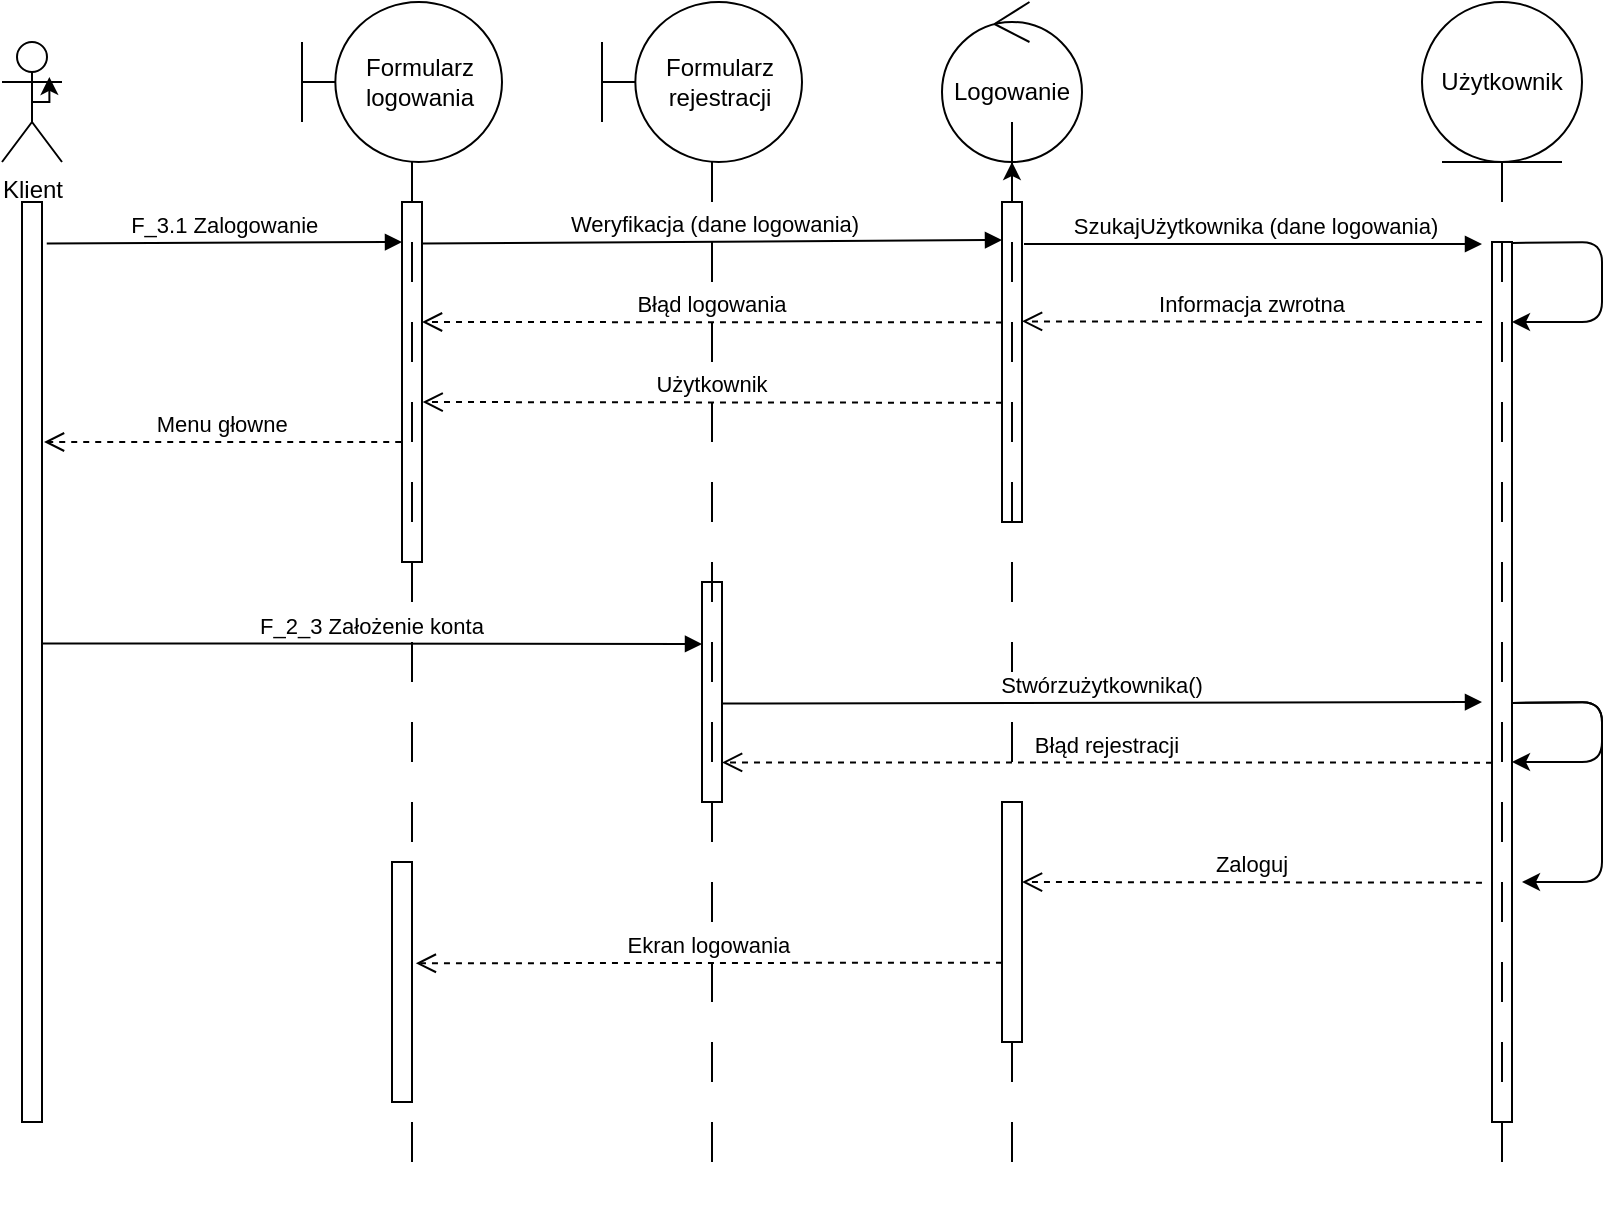 <mxfile version="14.0.1" type="device"><diagram id="kgpKYQtTHZ0yAKxKKP6v" name="Page-1"><mxGraphModel dx="898" dy="430" grid="1" gridSize="10" guides="1" tooltips="1" connect="1" arrows="1" fold="1" page="1" pageScale="1" pageWidth="850" pageHeight="1100" math="0" shadow="0"><root><mxCell id="0"/><mxCell id="1" parent="0"/><mxCell id="3nuBFxr9cyL0pnOWT2aG-7" value="Informacja zwrotna" style="verticalAlign=bottom;endArrow=open;dashed=1;endSize=8;exitX=0;exitY=0.95;shadow=0;strokeWidth=1;entryX=1.002;entryY=0.373;entryDx=0;entryDy=0;entryPerimeter=0;" parent="1" target="gOowgwjz2wCvU7NaPf---12" edge="1"><mxGeometry relative="1" as="geometry"><mxPoint x="610" y="200.0" as="targetPoint"/><mxPoint x="780" y="200.0" as="sourcePoint"/></mxGeometry></mxCell><mxCell id="3nuBFxr9cyL0pnOWT2aG-8" value="F_3.1 Zalogowanie" style="verticalAlign=bottom;endArrow=block;shadow=0;strokeWidth=1;exitX=1.237;exitY=0.045;exitDx=0;exitDy=0;exitPerimeter=0;" parent="1" source="gOowgwjz2wCvU7NaPf---4" edge="1"><mxGeometry relative="1" as="geometry"><mxPoint x="175" y="160.0" as="sourcePoint"/><mxPoint x="240" y="160" as="targetPoint"/></mxGeometry></mxCell><mxCell id="gOowgwjz2wCvU7NaPf---1" value="Klient" style="shape=umlActor;verticalLabelPosition=bottom;verticalAlign=top;html=1;" parent="1" vertex="1"><mxGeometry x="40" y="60" width="30" height="60" as="geometry"/></mxCell><mxCell id="gOowgwjz2wCvU7NaPf---4" value="" style="points=[];perimeter=orthogonalPerimeter;rounded=0;shadow=0;strokeWidth=1;" parent="1" vertex="1"><mxGeometry x="50" y="140" width="10" height="460" as="geometry"/></mxCell><mxCell id="gOowgwjz2wCvU7NaPf---5" value="" style="points=[];perimeter=orthogonalPerimeter;rounded=0;shadow=0;strokeWidth=1;labelBackgroundColor=#66B2FF;" parent="1" vertex="1"><mxGeometry x="240" y="140" width="10" height="180" as="geometry"/></mxCell><mxCell id="gOowgwjz2wCvU7NaPf---6" value="Formularz logowania" style="shape=umlBoundary;whiteSpace=wrap;html=1;" parent="1" vertex="1"><mxGeometry x="190" y="40" width="100" height="80" as="geometry"/></mxCell><mxCell id="gOowgwjz2wCvU7NaPf---7" value="Formularz rejestracji" style="shape=umlBoundary;whiteSpace=wrap;html=1;" parent="1" vertex="1"><mxGeometry x="340" y="40" width="100" height="80" as="geometry"/></mxCell><mxCell id="gOowgwjz2wCvU7NaPf---8" value="Logowanie" style="ellipse;shape=umlControl;whiteSpace=wrap;html=1;" parent="1" vertex="1"><mxGeometry x="510" y="40" width="70" height="80" as="geometry"/></mxCell><mxCell id="gOowgwjz2wCvU7NaPf---10" value="Użytkownik" style="ellipse;shape=umlEntity;whiteSpace=wrap;html=1;" parent="1" vertex="1"><mxGeometry x="750" y="40" width="80" height="80" as="geometry"/></mxCell><mxCell id="gOowgwjz2wCvU7NaPf---12" value="" style="points=[];perimeter=orthogonalPerimeter;rounded=0;shadow=0;strokeWidth=1;" parent="1" vertex="1"><mxGeometry x="540" y="140" width="10" height="160" as="geometry"/></mxCell><mxCell id="gOowgwjz2wCvU7NaPf---13" value=" Weryfikacja (dane logowania)" style="verticalAlign=bottom;endArrow=block;shadow=0;strokeWidth=1;exitX=1.237;exitY=0.045;exitDx=0;exitDy=0;exitPerimeter=0;" parent="1" edge="1"><mxGeometry relative="1" as="geometry"><mxPoint x="250.0" y="160.7" as="sourcePoint"/><mxPoint x="540" y="159" as="targetPoint"/></mxGeometry></mxCell><mxCell id="gOowgwjz2wCvU7NaPf---14" value="" style="points=[];perimeter=orthogonalPerimeter;rounded=0;shadow=0;strokeWidth=1;" parent="1" vertex="1"><mxGeometry x="785" y="160" width="10" height="440" as="geometry"/></mxCell><mxCell id="gOowgwjz2wCvU7NaPf---15" value=" SzukajUżytkownika (dane logowania)" style="verticalAlign=bottom;endArrow=block;shadow=0;strokeWidth=1;" parent="1" edge="1"><mxGeometry relative="1" as="geometry"><mxPoint x="551" y="161" as="sourcePoint"/><mxPoint x="780" y="161" as="targetPoint"/></mxGeometry></mxCell><mxCell id="gOowgwjz2wCvU7NaPf---16" style="edgeStyle=orthogonalEdgeStyle;rounded=0;orthogonalLoop=1;jettySize=auto;html=1;exitX=0.5;exitY=0.5;exitDx=0;exitDy=0;exitPerimeter=0;entryX=0.789;entryY=0.291;entryDx=0;entryDy=0;entryPerimeter=0;" parent="1" source="gOowgwjz2wCvU7NaPf---1" target="gOowgwjz2wCvU7NaPf---1" edge="1"><mxGeometry relative="1" as="geometry"/></mxCell><mxCell id="gOowgwjz2wCvU7NaPf---17" value="Błąd logowania" style="verticalAlign=bottom;endArrow=open;dashed=1;endSize=8;exitX=0;exitY=0.95;shadow=0;strokeWidth=1;" parent="1" edge="1"><mxGeometry relative="1" as="geometry"><mxPoint x="250" y="200" as="targetPoint"/><mxPoint x="540" y="200.2" as="sourcePoint"/></mxGeometry></mxCell><mxCell id="gOowgwjz2wCvU7NaPf---18" value="Menu głowne" style="verticalAlign=bottom;endArrow=open;dashed=1;endSize=8;shadow=0;strokeWidth=1;exitX=-0.039;exitY=0.667;exitDx=0;exitDy=0;exitPerimeter=0;" parent="1" source="gOowgwjz2wCvU7NaPf---5" edge="1"><mxGeometry relative="1" as="geometry"><mxPoint x="61" y="260" as="targetPoint"/><mxPoint x="237" y="260" as="sourcePoint"/></mxGeometry></mxCell><mxCell id="gOowgwjz2wCvU7NaPf---20" value="Użytkownik" style="verticalAlign=bottom;endArrow=open;dashed=1;endSize=8;exitX=0;exitY=0.95;shadow=0;strokeWidth=1;entryX=1.032;entryY=0.13;entryDx=0;entryDy=0;entryPerimeter=0;" parent="1" edge="1"><mxGeometry relative="1" as="geometry"><mxPoint x="250.32" y="240.0" as="targetPoint"/><mxPoint x="540.0" y="240.4" as="sourcePoint"/></mxGeometry></mxCell><mxCell id="gOowgwjz2wCvU7NaPf---21" value="F_2_3 Założenie konta" style="verticalAlign=bottom;endArrow=block;shadow=0;strokeWidth=1;exitX=1.237;exitY=0.045;exitDx=0;exitDy=0;exitPerimeter=0;" parent="1" edge="1"><mxGeometry relative="1" as="geometry"><mxPoint x="60.0" y="360.7" as="sourcePoint"/><mxPoint x="390" y="361" as="targetPoint"/></mxGeometry></mxCell><mxCell id="gOowgwjz2wCvU7NaPf---22" value="" style="line;strokeWidth=1;direction=south;html=1;dashed=1;dashPattern=20 20;labelBackgroundColor=#ffffff;" parent="1" vertex="1"><mxGeometry x="240" y="120" width="10" height="510" as="geometry"/></mxCell><mxCell id="gOowgwjz2wCvU7NaPf---26" value="" style="edgeStyle=orthogonalEdgeStyle;rounded=0;orthogonalLoop=1;jettySize=auto;html=1;" parent="1" source="gOowgwjz2wCvU7NaPf---25" target="gOowgwjz2wCvU7NaPf---8" edge="1"><mxGeometry relative="1" as="geometry"/></mxCell><mxCell id="gOowgwjz2wCvU7NaPf---25" value="" style="line;strokeWidth=1;direction=south;html=1;dashed=1;dashPattern=20 20;labelBackgroundColor=#ffffff;" parent="1" vertex="1"><mxGeometry x="540" y="120" width="10" height="500" as="geometry"/></mxCell><mxCell id="gOowgwjz2wCvU7NaPf---27" value="" style="line;strokeWidth=1;direction=south;html=1;dashed=1;dashPattern=20 20;labelBackgroundColor=#ffffff;" parent="1" vertex="1"><mxGeometry x="785" y="120" width="10" height="520" as="geometry"/></mxCell><mxCell id="gOowgwjz2wCvU7NaPf---28" value="" style="points=[];perimeter=orthogonalPerimeter;rounded=0;shadow=0;strokeWidth=1;" parent="1" vertex="1"><mxGeometry x="390" y="330" width="10" height="110" as="geometry"/></mxCell><mxCell id="gOowgwjz2wCvU7NaPf---29" value="" style="line;strokeWidth=1;direction=south;html=1;dashed=1;dashPattern=20 20;labelBackgroundColor=#ffffff;" parent="1" vertex="1"><mxGeometry x="390" y="120" width="10" height="500" as="geometry"/></mxCell><mxCell id="gOowgwjz2wCvU7NaPf---31" value="Stwórzużytkownika()" style="verticalAlign=bottom;endArrow=block;shadow=0;strokeWidth=1;exitX=1.237;exitY=0.045;exitDx=0;exitDy=0;exitPerimeter=0;" parent="1" edge="1"><mxGeometry relative="1" as="geometry"><mxPoint x="400.0" y="390.78" as="sourcePoint"/><mxPoint x="780" y="390" as="targetPoint"/></mxGeometry></mxCell><mxCell id="gOowgwjz2wCvU7NaPf---33" value="" style="points=[];perimeter=orthogonalPerimeter;rounded=0;shadow=0;strokeWidth=1;" parent="1" vertex="1"><mxGeometry x="540" y="440" width="10" height="120" as="geometry"/></mxCell><mxCell id="gOowgwjz2wCvU7NaPf---34" value="Zaloguj" style="verticalAlign=bottom;endArrow=open;dashed=1;endSize=8;exitX=0;exitY=0.95;shadow=0;strokeWidth=1;entryX=1.002;entryY=0.373;entryDx=0;entryDy=0;entryPerimeter=0;" parent="1" edge="1"><mxGeometry relative="1" as="geometry"><mxPoint x="550" y="480.0" as="targetPoint"/><mxPoint x="779.98" y="480.32" as="sourcePoint"/></mxGeometry></mxCell><mxCell id="gOowgwjz2wCvU7NaPf---37" value="Ekran logowania" style="verticalAlign=bottom;endArrow=open;dashed=1;endSize=8;exitX=0;exitY=0.95;shadow=0;strokeWidth=1;entryX=1.192;entryY=0.422;entryDx=0;entryDy=0;entryPerimeter=0;" parent="1" target="gOowgwjz2wCvU7NaPf---38" edge="1"><mxGeometry relative="1" as="geometry"><mxPoint x="240" y="520" as="targetPoint"/><mxPoint x="539.98" y="520.32" as="sourcePoint"/></mxGeometry></mxCell><mxCell id="gOowgwjz2wCvU7NaPf---38" value="" style="points=[];perimeter=orthogonalPerimeter;rounded=0;shadow=0;strokeWidth=1;" parent="1" vertex="1"><mxGeometry x="235" y="470" width="10" height="120" as="geometry"/></mxCell><mxCell id="rfeQ7nWJySWKJTuUwK-B-1" value="" style="endArrow=classic;html=1;exitX=1.018;exitY=0.001;exitDx=0;exitDy=0;exitPerimeter=0;" edge="1" parent="1" source="gOowgwjz2wCvU7NaPf---14"><mxGeometry width="50" height="50" relative="1" as="geometry"><mxPoint x="800" y="160" as="sourcePoint"/><mxPoint x="795" y="200" as="targetPoint"/><Array as="points"><mxPoint x="840" y="160"/><mxPoint x="840" y="200"/></Array></mxGeometry></mxCell><mxCell id="rfeQ7nWJySWKJTuUwK-B-2" value="Błąd rejestracji" style="verticalAlign=bottom;endArrow=open;dashed=1;endSize=8;exitX=0;exitY=0.95;shadow=0;strokeWidth=1;entryX=1.003;entryY=0.82;entryDx=0;entryDy=0;entryPerimeter=0;" edge="1" parent="1" target="gOowgwjz2wCvU7NaPf---28"><mxGeometry relative="1" as="geometry"><mxPoint x="410" y="420" as="targetPoint"/><mxPoint x="785" y="420.32" as="sourcePoint"/></mxGeometry></mxCell><mxCell id="rfeQ7nWJySWKJTuUwK-B-3" value="" style="endArrow=classic;html=1;exitX=1.018;exitY=0.001;exitDx=0;exitDy=0;exitPerimeter=0;" edge="1" parent="1"><mxGeometry width="50" height="50" relative="1" as="geometry"><mxPoint x="795.18" y="390.44" as="sourcePoint"/><mxPoint x="795" y="420" as="targetPoint"/><Array as="points"><mxPoint x="840" y="390"/><mxPoint x="840" y="420"/></Array></mxGeometry></mxCell><mxCell id="rfeQ7nWJySWKJTuUwK-B-4" value="" style="endArrow=classic;html=1;exitX=1.018;exitY=0.001;exitDx=0;exitDy=0;exitPerimeter=0;" edge="1" parent="1"><mxGeometry width="50" height="50" relative="1" as="geometry"><mxPoint x="795.18" y="390.44" as="sourcePoint"/><mxPoint x="800" y="480" as="targetPoint"/><Array as="points"><mxPoint x="840" y="390"/><mxPoint x="840" y="480"/></Array></mxGeometry></mxCell></root></mxGraphModel></diagram></mxfile>